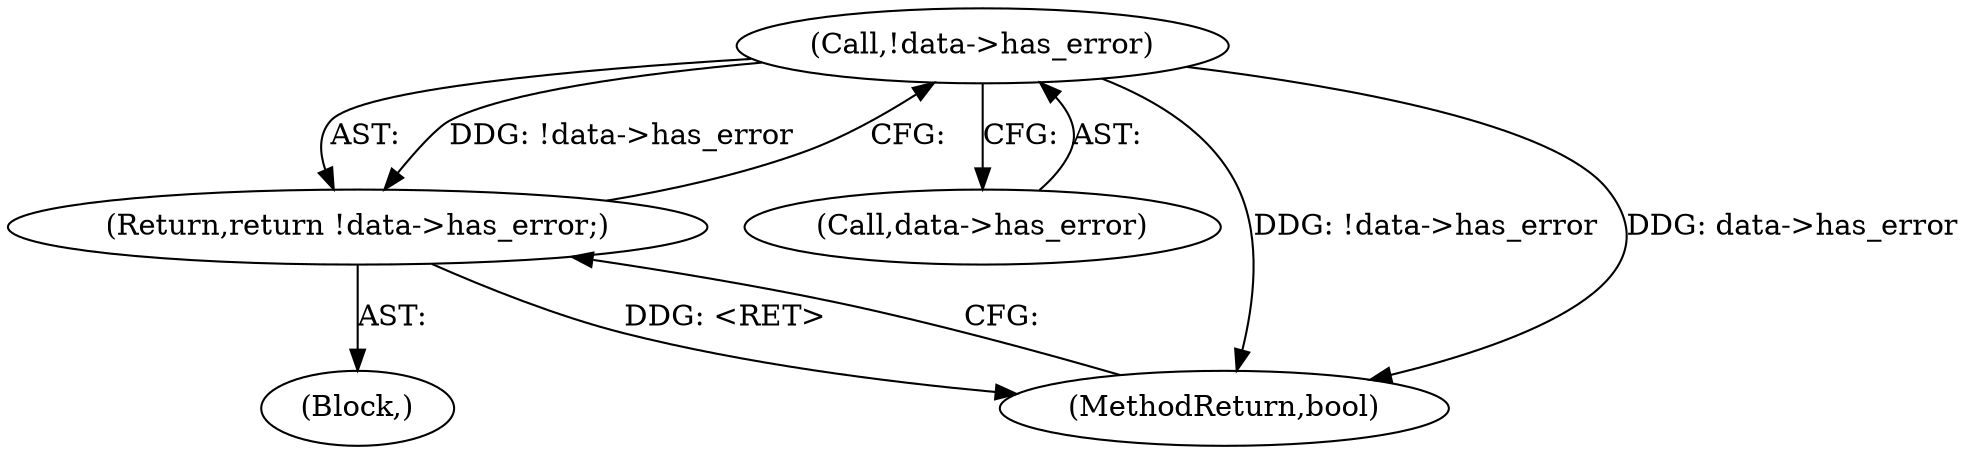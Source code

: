 digraph "1_samba_9d989c9dd7a5b92d0c5d65287935471b83b6e884_0@pointer" {
"1000135" [label="(Call,!data->has_error)"];
"1000134" [label="(Return,return !data->has_error;)"];
"1000135" [label="(Call,!data->has_error)"];
"1000104" [label="(Block,)"];
"1000136" [label="(Call,data->has_error)"];
"1000139" [label="(MethodReturn,bool)"];
"1000134" [label="(Return,return !data->has_error;)"];
"1000135" -> "1000134"  [label="AST: "];
"1000135" -> "1000136"  [label="CFG: "];
"1000136" -> "1000135"  [label="AST: "];
"1000134" -> "1000135"  [label="CFG: "];
"1000135" -> "1000139"  [label="DDG: !data->has_error"];
"1000135" -> "1000139"  [label="DDG: data->has_error"];
"1000135" -> "1000134"  [label="DDG: !data->has_error"];
"1000134" -> "1000104"  [label="AST: "];
"1000139" -> "1000134"  [label="CFG: "];
"1000134" -> "1000139"  [label="DDG: <RET>"];
}
